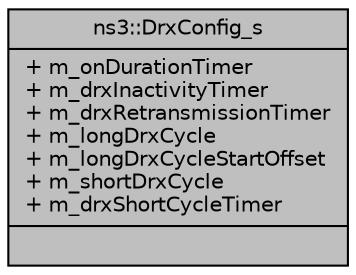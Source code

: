 digraph "ns3::DrxConfig_s"
{
  edge [fontname="Helvetica",fontsize="10",labelfontname="Helvetica",labelfontsize="10"];
  node [fontname="Helvetica",fontsize="10",shape=record];
  Node1 [label="{ns3::DrxConfig_s\n|+ m_onDurationTimer\l+ m_drxInactivityTimer\l+ m_drxRetransmissionTimer\l+ m_longDrxCycle\l+ m_longDrxCycleStartOffset\l+ m_shortDrxCycle\l+ m_drxShortCycleTimer\l|}",height=0.2,width=0.4,color="black", fillcolor="grey75", style="filled", fontcolor="black"];
}
